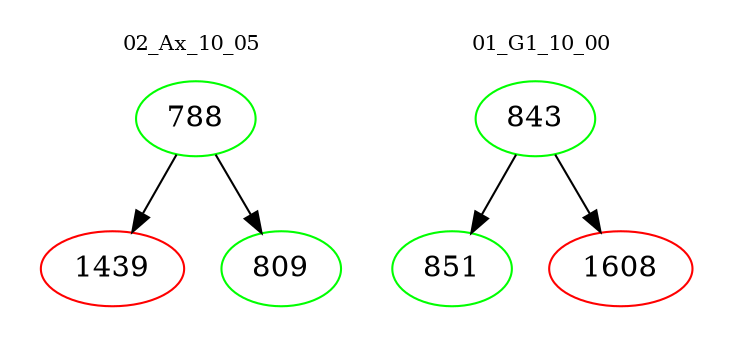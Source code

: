digraph{
subgraph cluster_0 {
color = white
label = "02_Ax_10_05";
fontsize=10;
T0_788 [label="788", color="green"]
T0_788 -> T0_1439 [color="black"]
T0_1439 [label="1439", color="red"]
T0_788 -> T0_809 [color="black"]
T0_809 [label="809", color="green"]
}
subgraph cluster_1 {
color = white
label = "01_G1_10_00";
fontsize=10;
T1_843 [label="843", color="green"]
T1_843 -> T1_851 [color="black"]
T1_851 [label="851", color="green"]
T1_843 -> T1_1608 [color="black"]
T1_1608 [label="1608", color="red"]
}
}
